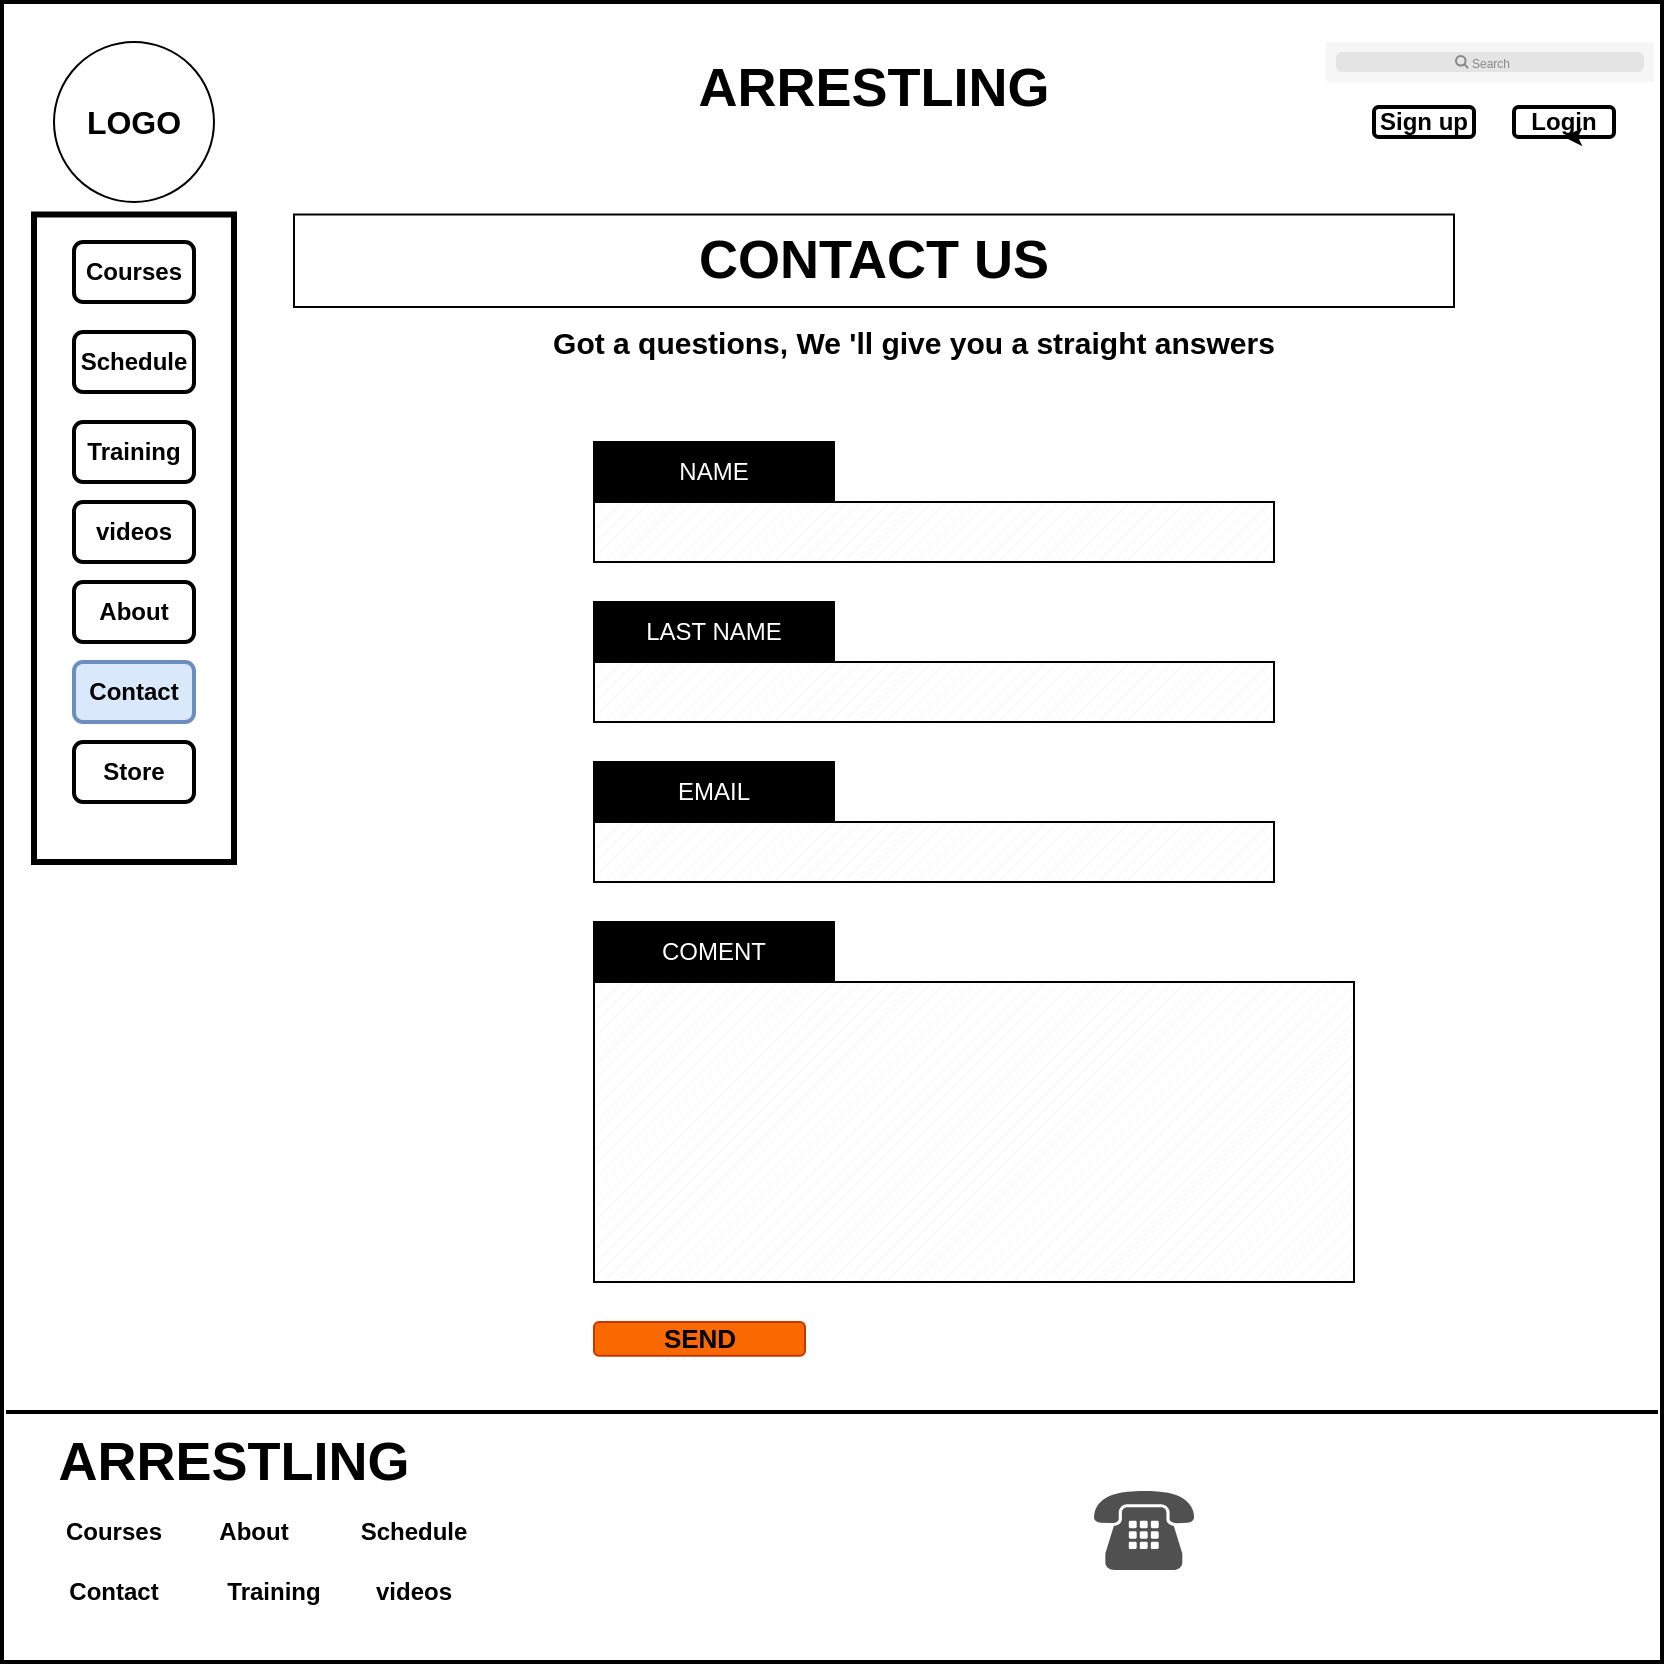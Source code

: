<mxfile version="13.6.2" type="device"><diagram id="z45-faXJkRgXcNENvoHL" name="Page-1"><mxGraphModel dx="1673" dy="1976" grid="1" gridSize="10" guides="1" tooltips="1" connect="1" arrows="1" fold="1" page="1" pageScale="1" pageWidth="850" pageHeight="1100" math="0" shadow="0"><root><mxCell id="0"/><mxCell id="1" parent="0"/><mxCell id="GlDqmtLVC7xgKqec7mkn-13" value="" style="whiteSpace=wrap;html=1;aspect=fixed;strokeWidth=2;fillColor=none;" vertex="1" parent="1"><mxGeometry x="4" y="-1050" width="830" height="830" as="geometry"/></mxCell><mxCell id="GlDqmtLVC7xgKqec7mkn-14" value="&lt;b&gt;&lt;font style=&quot;font-size: 27px&quot;&gt;ARRESTLING&lt;/font&gt;&lt;/b&gt;" style="text;html=1;strokeColor=none;fillColor=none;align=center;verticalAlign=middle;whiteSpace=wrap;rounded=0;" vertex="1" parent="1"><mxGeometry x="420" y="-1017.5" width="40" height="20" as="geometry"/></mxCell><mxCell id="GlDqmtLVC7xgKqec7mkn-15" value="&lt;b&gt;Courses&lt;/b&gt;" style="rounded=1;whiteSpace=wrap;html=1;strokeColor=#000000;strokeWidth=2;fillColor=none;" vertex="1" parent="1"><mxGeometry x="40" y="-930" width="60" height="30" as="geometry"/></mxCell><mxCell id="GlDqmtLVC7xgKqec7mkn-16" value="&lt;b&gt;Schedule&lt;/b&gt;" style="rounded=1;whiteSpace=wrap;html=1;strokeColor=#000000;strokeWidth=2;fillColor=none;" vertex="1" parent="1"><mxGeometry x="40" y="-885" width="60" height="30" as="geometry"/></mxCell><mxCell id="GlDqmtLVC7xgKqec7mkn-17" value="&lt;b&gt;Contact&lt;/b&gt;" style="rounded=1;whiteSpace=wrap;html=1;strokeColor=#6c8ebf;strokeWidth=2;fillColor=#dae8fc;" vertex="1" parent="1"><mxGeometry x="40" y="-720" width="60" height="30" as="geometry"/></mxCell><mxCell id="GlDqmtLVC7xgKqec7mkn-18" value="&lt;b&gt;videos&lt;/b&gt;" style="rounded=1;whiteSpace=wrap;html=1;strokeColor=#000000;strokeWidth=2;fillColor=none;" vertex="1" parent="1"><mxGeometry x="40" y="-800" width="60" height="30" as="geometry"/></mxCell><mxCell id="GlDqmtLVC7xgKqec7mkn-19" value="&lt;b&gt;Training&lt;/b&gt;" style="rounded=1;whiteSpace=wrap;html=1;strokeColor=#000000;strokeWidth=2;fillColor=none;" vertex="1" parent="1"><mxGeometry x="40" y="-840" width="60" height="30" as="geometry"/></mxCell><mxCell id="GlDqmtLVC7xgKqec7mkn-20" value="&lt;b&gt;About&lt;/b&gt;" style="rounded=1;whiteSpace=wrap;html=1;strokeColor=#000000;strokeWidth=2;fillColor=none;" vertex="1" parent="1"><mxGeometry x="40" y="-760" width="60" height="30" as="geometry"/></mxCell><mxCell id="GlDqmtLVC7xgKqec7mkn-21" value="&lt;b&gt;Store&lt;/b&gt;" style="rounded=1;whiteSpace=wrap;html=1;strokeColor=#000000;strokeWidth=2;fillColor=none;" vertex="1" parent="1"><mxGeometry x="40" y="-680" width="60" height="30" as="geometry"/></mxCell><mxCell id="GlDqmtLVC7xgKqec7mkn-22" value="" style="shape=rect;fillColor=#F6F6F6;strokeColor=none;strokeWidth=2;" vertex="1" parent="1"><mxGeometry x="666" y="-1030" width="164" height="20" as="geometry"/></mxCell><mxCell id="GlDqmtLVC7xgKqec7mkn-23" value="" style="html=1;strokeWidth=1;shadow=0;dashed=0;shape=mxgraph.ios7ui.marginRect;rx=3;ry=3;rectMargin=5;fillColor=#E4E4E4;strokeColor=none;" vertex="1" parent="GlDqmtLVC7xgKqec7mkn-22"><mxGeometry width="164" height="20" as="geometry"/></mxCell><mxCell id="GlDqmtLVC7xgKqec7mkn-24" value="Search" style="shape=mxgraph.ios7.icons.looking_glass;strokeColor=#878789;fillColor=none;fontColor=#878789;labelPosition=right;verticalLabelPosition=middle;align=left;verticalAlign=middle;fontSize=6;fontStyle=0;spacingTop=2;" vertex="1" parent="GlDqmtLVC7xgKqec7mkn-22"><mxGeometry x="0.5" y="0.5" width="6" height="6" relative="1" as="geometry"><mxPoint x="-17" y="-3" as="offset"/></mxGeometry></mxCell><mxCell id="GlDqmtLVC7xgKqec7mkn-25" value="&lt;b&gt;Sign up&lt;/b&gt;" style="rounded=1;whiteSpace=wrap;html=1;strokeColor=#000000;strokeWidth=2;fillColor=none;" vertex="1" parent="1"><mxGeometry x="690" y="-997.5" width="50" height="15" as="geometry"/></mxCell><mxCell id="GlDqmtLVC7xgKqec7mkn-26" value="&lt;b&gt;Login&lt;/b&gt;" style="rounded=1;whiteSpace=wrap;html=1;strokeColor=#000000;strokeWidth=2;fillColor=none;" vertex="1" parent="1"><mxGeometry x="760" y="-997.5" width="50" height="15" as="geometry"/></mxCell><mxCell id="GlDqmtLVC7xgKqec7mkn-27" value="&lt;b&gt;&lt;font style=&quot;font-size: 27px&quot;&gt;CONTACT US&lt;/font&gt;&lt;/b&gt;" style="rounded=0;whiteSpace=wrap;html=1;strokeColor=#000000;strokeWidth=1;fillColor=none;perimeterSpacing=0;" vertex="1" parent="1"><mxGeometry x="150" y="-943.75" width="580" height="46.25" as="geometry"/></mxCell><mxCell id="GlDqmtLVC7xgKqec7mkn-30" style="edgeStyle=orthogonalEdgeStyle;rounded=0;orthogonalLoop=1;jettySize=auto;html=1;exitX=0.75;exitY=1;exitDx=0;exitDy=0;entryX=0.5;entryY=1;entryDx=0;entryDy=0;" edge="1" parent="1" source="GlDqmtLVC7xgKqec7mkn-26" target="GlDqmtLVC7xgKqec7mkn-26"><mxGeometry relative="1" as="geometry"/></mxCell><mxCell id="GlDqmtLVC7xgKqec7mkn-31" value="&lt;font color=&quot;#ffffff&quot; style=&quot;background-color: rgb(0 , 0 , 0)&quot;&gt;NAME&lt;/font&gt;" style="rounded=0;whiteSpace=wrap;html=1;strokeColor=#000000;strokeWidth=1;fillColor=#000000;" vertex="1" parent="1"><mxGeometry x="300" y="-830" width="120" height="30" as="geometry"/></mxCell><mxCell id="GlDqmtLVC7xgKqec7mkn-32" value="&lt;font color=&quot;#ffffff&quot; style=&quot;background-color: rgb(0 , 0 , 0)&quot;&gt;LAST NAME&lt;/font&gt;" style="rounded=0;whiteSpace=wrap;html=1;strokeColor=#000000;strokeWidth=1;fillColor=#000000;" vertex="1" parent="1"><mxGeometry x="300" y="-750" width="120" height="30" as="geometry"/></mxCell><mxCell id="GlDqmtLVC7xgKqec7mkn-33" value="&lt;font color=&quot;#ffffff&quot; style=&quot;background-color: rgb(0 , 0 , 0)&quot;&gt;EMAIL&lt;/font&gt;" style="rounded=0;whiteSpace=wrap;html=1;strokeColor=#000000;strokeWidth=1;fillColor=#000000;" vertex="1" parent="1"><mxGeometry x="300" y="-670" width="120" height="30" as="geometry"/></mxCell><mxCell id="GlDqmtLVC7xgKqec7mkn-37" value="" style="verticalLabelPosition=bottom;verticalAlign=top;html=1;shape=mxgraph.basic.patternFillRect;fillStyle=diag;step=5;fillStrokeWidth=0.2;fillStrokeColor=#dddddd;strokeWidth=1;fillColor=#FFFFFF;" vertex="1" parent="1"><mxGeometry x="300" y="-800" width="340" height="30" as="geometry"/></mxCell><mxCell id="GlDqmtLVC7xgKqec7mkn-38" value="" style="verticalLabelPosition=bottom;verticalAlign=top;html=1;shape=mxgraph.basic.patternFillRect;fillStyle=diag;step=5;fillStrokeWidth=0.2;fillStrokeColor=#dddddd;strokeColor=#000000;strokeWidth=1;fillColor=#FFFFFF;" vertex="1" parent="1"><mxGeometry x="300" y="-720" width="340" height="30" as="geometry"/></mxCell><mxCell id="GlDqmtLVC7xgKqec7mkn-40" value="" style="verticalLabelPosition=bottom;verticalAlign=top;html=1;shape=mxgraph.basic.patternFillRect;fillStyle=diag;step=5;fillStrokeWidth=0.2;fillStrokeColor=#dddddd;strokeColor=#000000;strokeWidth=1;fillColor=#FFFFFF;" vertex="1" parent="1"><mxGeometry x="300" y="-640" width="340" height="30" as="geometry"/></mxCell><mxCell id="GlDqmtLVC7xgKqec7mkn-41" value="" style="verticalLabelPosition=bottom;verticalAlign=top;html=1;shape=mxgraph.basic.patternFillRect;fillStyle=diag;step=5;fillStrokeWidth=0.2;fillStrokeColor=#dddddd;strokeColor=#000000;strokeWidth=1;fillColor=#FFFFFF;" vertex="1" parent="1"><mxGeometry x="300" y="-560" width="380" height="150" as="geometry"/></mxCell><mxCell id="GlDqmtLVC7xgKqec7mkn-44" value="" style="line;strokeWidth=2;html=1;fillColor=#FFFFFF;" vertex="1" parent="1"><mxGeometry x="6" y="-350" width="826" height="10" as="geometry"/></mxCell><mxCell id="GlDqmtLVC7xgKqec7mkn-47" value="&lt;b&gt;&lt;font style=&quot;font-size: 27px&quot;&gt;ARRESTLING&lt;/font&gt;&lt;/b&gt;" style="text;html=1;strokeColor=none;fillColor=none;align=center;verticalAlign=middle;whiteSpace=wrap;rounded=0;" vertex="1" parent="1"><mxGeometry x="100" y="-330" width="40" height="20" as="geometry"/></mxCell><mxCell id="GlDqmtLVC7xgKqec7mkn-50" value="" style="shape=image;html=1;verticalAlign=top;verticalLabelPosition=bottom;labelBackgroundColor=#ffffff;imageAspect=0;aspect=fixed;image=https://cdn4.iconfinder.com/data/icons/small-n-flat/24/map-128.png;strokeColor=#000000;strokeWidth=1;fillColor=#FFFFFF;" vertex="1" parent="1"><mxGeometry x="620" y="-304" width="38" height="38" as="geometry"/></mxCell><mxCell id="GlDqmtLVC7xgKqec7mkn-51" value="" style="shape=image;html=1;verticalAlign=top;verticalLabelPosition=bottom;labelBackgroundColor=#ffffff;imageAspect=0;aspect=fixed;image=https://cdn3.iconfinder.com/data/icons/capsocial-round/500/facebook-128.png;strokeColor=#000000;strokeWidth=1;fillColor=#FFFFFF;" vertex="1" parent="1"><mxGeometry x="410" y="-304" width="38" height="38" as="geometry"/></mxCell><mxCell id="GlDqmtLVC7xgKqec7mkn-52" value="" style="shape=image;html=1;verticalAlign=top;verticalLabelPosition=bottom;labelBackgroundColor=#ffffff;imageAspect=0;aspect=fixed;image=https://cdn4.iconfinder.com/data/icons/social-media-2146/512/25_social-128.png;strokeColor=#000000;strokeWidth=1;fillColor=#FFFFFF;" vertex="1" parent="1"><mxGeometry x="480" y="-304" width="38" height="38" as="geometry"/></mxCell><mxCell id="GlDqmtLVC7xgKqec7mkn-53" value="" style="pointerEvents=1;shadow=0;dashed=0;html=1;strokeColor=none;fillColor=#505050;labelPosition=center;verticalLabelPosition=bottom;verticalAlign=top;outlineConnect=0;align=center;shape=mxgraph.office.devices.phone_traditional;" vertex="1" parent="1"><mxGeometry x="550" y="-306" width="50" height="40" as="geometry"/></mxCell><mxCell id="GlDqmtLVC7xgKqec7mkn-54" value="&lt;b&gt;Courses&lt;/b&gt;" style="rounded=1;whiteSpace=wrap;html=1;strokeWidth=2;fillColor=none;strokeColor=none;" vertex="1" parent="1"><mxGeometry x="30" y="-300" width="60" height="30" as="geometry"/></mxCell><mxCell id="GlDqmtLVC7xgKqec7mkn-55" value="&lt;b&gt;Schedule&lt;/b&gt;" style="rounded=1;whiteSpace=wrap;html=1;strokeWidth=2;fillColor=none;strokeColor=none;" vertex="1" parent="1"><mxGeometry x="180" y="-300" width="60" height="30" as="geometry"/></mxCell><mxCell id="GlDqmtLVC7xgKqec7mkn-56" value="&lt;b&gt;Training&lt;/b&gt;" style="rounded=1;whiteSpace=wrap;html=1;strokeWidth=2;fillColor=none;strokeColor=none;" vertex="1" parent="1"><mxGeometry x="110" y="-270" width="60" height="30" as="geometry"/></mxCell><mxCell id="GlDqmtLVC7xgKqec7mkn-57" value="&lt;b&gt;About&lt;/b&gt;" style="rounded=1;whiteSpace=wrap;html=1;strokeWidth=2;fillColor=none;strokeColor=none;" vertex="1" parent="1"><mxGeometry x="100" y="-300" width="60" height="30" as="geometry"/></mxCell><mxCell id="GlDqmtLVC7xgKqec7mkn-58" value="&lt;b&gt;Contact&lt;/b&gt;" style="rounded=1;whiteSpace=wrap;html=1;strokeWidth=2;strokeColor=none;" vertex="1" parent="1"><mxGeometry x="30" y="-270" width="60" height="30" as="geometry"/></mxCell><mxCell id="GlDqmtLVC7xgKqec7mkn-59" value="&lt;b&gt;videos&lt;/b&gt;" style="rounded=1;whiteSpace=wrap;html=1;strokeWidth=2;fillColor=none;strokeColor=none;" vertex="1" parent="1"><mxGeometry x="180" y="-270" width="60" height="30" as="geometry"/></mxCell><mxCell id="GlDqmtLVC7xgKqec7mkn-63" value="" style="rounded=0;whiteSpace=wrap;html=1;strokeColor=#000000;strokeWidth=3;fillColor=none;" vertex="1" parent="1"><mxGeometry x="20" y="-943.75" width="100" height="323.75" as="geometry"/></mxCell><mxCell id="GlDqmtLVC7xgKqec7mkn-65" value="&lt;b&gt;&lt;font style=&quot;font-size: 16px&quot;&gt;LOGO&lt;/font&gt;&lt;/b&gt;" style="ellipse;whiteSpace=wrap;html=1;aspect=fixed;strokeColor=#000000;strokeWidth=1;fillColor=none;" vertex="1" parent="1"><mxGeometry x="30" y="-1030" width="80" height="80" as="geometry"/></mxCell><mxCell id="GlDqmtLVC7xgKqec7mkn-71" value="&lt;b&gt;&lt;font style=&quot;font-size: 15px&quot;&gt;Got a questions, We 'll give you a straight answers&lt;/font&gt;&lt;/b&gt;" style="text;html=1;strokeColor=none;fillColor=none;align=center;verticalAlign=middle;whiteSpace=wrap;rounded=0;" vertex="1" parent="1"><mxGeometry x="270" y="-890" width="380" height="20" as="geometry"/></mxCell><mxCell id="GlDqmtLVC7xgKqec7mkn-72" style="edgeStyle=orthogonalEdgeStyle;rounded=0;orthogonalLoop=1;jettySize=auto;html=1;exitX=0.5;exitY=1;exitDx=0;exitDy=0;" edge="1" parent="1" source="GlDqmtLVC7xgKqec7mkn-71" target="GlDqmtLVC7xgKqec7mkn-71"><mxGeometry relative="1" as="geometry"/></mxCell><mxCell id="GlDqmtLVC7xgKqec7mkn-74" value="&lt;font color=&quot;#ffffff&quot;&gt;&lt;span style=&quot;background-color: rgb(0 , 0 , 0)&quot;&gt;COMENT&lt;/span&gt;&lt;/font&gt;" style="rounded=0;whiteSpace=wrap;html=1;strokeColor=#000000;strokeWidth=1;fillColor=#000000;" vertex="1" parent="1"><mxGeometry x="300" y="-590" width="120" height="30" as="geometry"/></mxCell><mxCell id="GlDqmtLVC7xgKqec7mkn-75" value="&lt;b&gt;&lt;font color=&quot;#000000&quot; style=&quot;font-size: 13px&quot;&gt;SEND&lt;/font&gt;&lt;/b&gt;" style="rounded=1;html=1;shadow=0;dashed=0;whiteSpace=wrap;fontSize=10;fillColor=#fa6800;align=center;strokeColor=#C73500;fontColor=#ffffff;" vertex="1" parent="1"><mxGeometry x="300" y="-390" width="105.5" height="16.88" as="geometry"/></mxCell></root></mxGraphModel></diagram></mxfile>